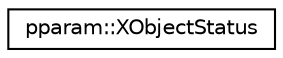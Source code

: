 digraph "Graphical Class Hierarchy"
{
 // LATEX_PDF_SIZE
  edge [fontname="Helvetica",fontsize="10",labelfontname="Helvetica",labelfontsize="10"];
  node [fontname="Helvetica",fontsize="10",shape=record];
  rankdir="LR";
  Node0 [label="pparam::XObjectStatus",height=0.2,width=0.4,color="black", fillcolor="white", style="filled",URL="$classpparam_1_1XObjectStatus.html",tooltip=" "];
}
